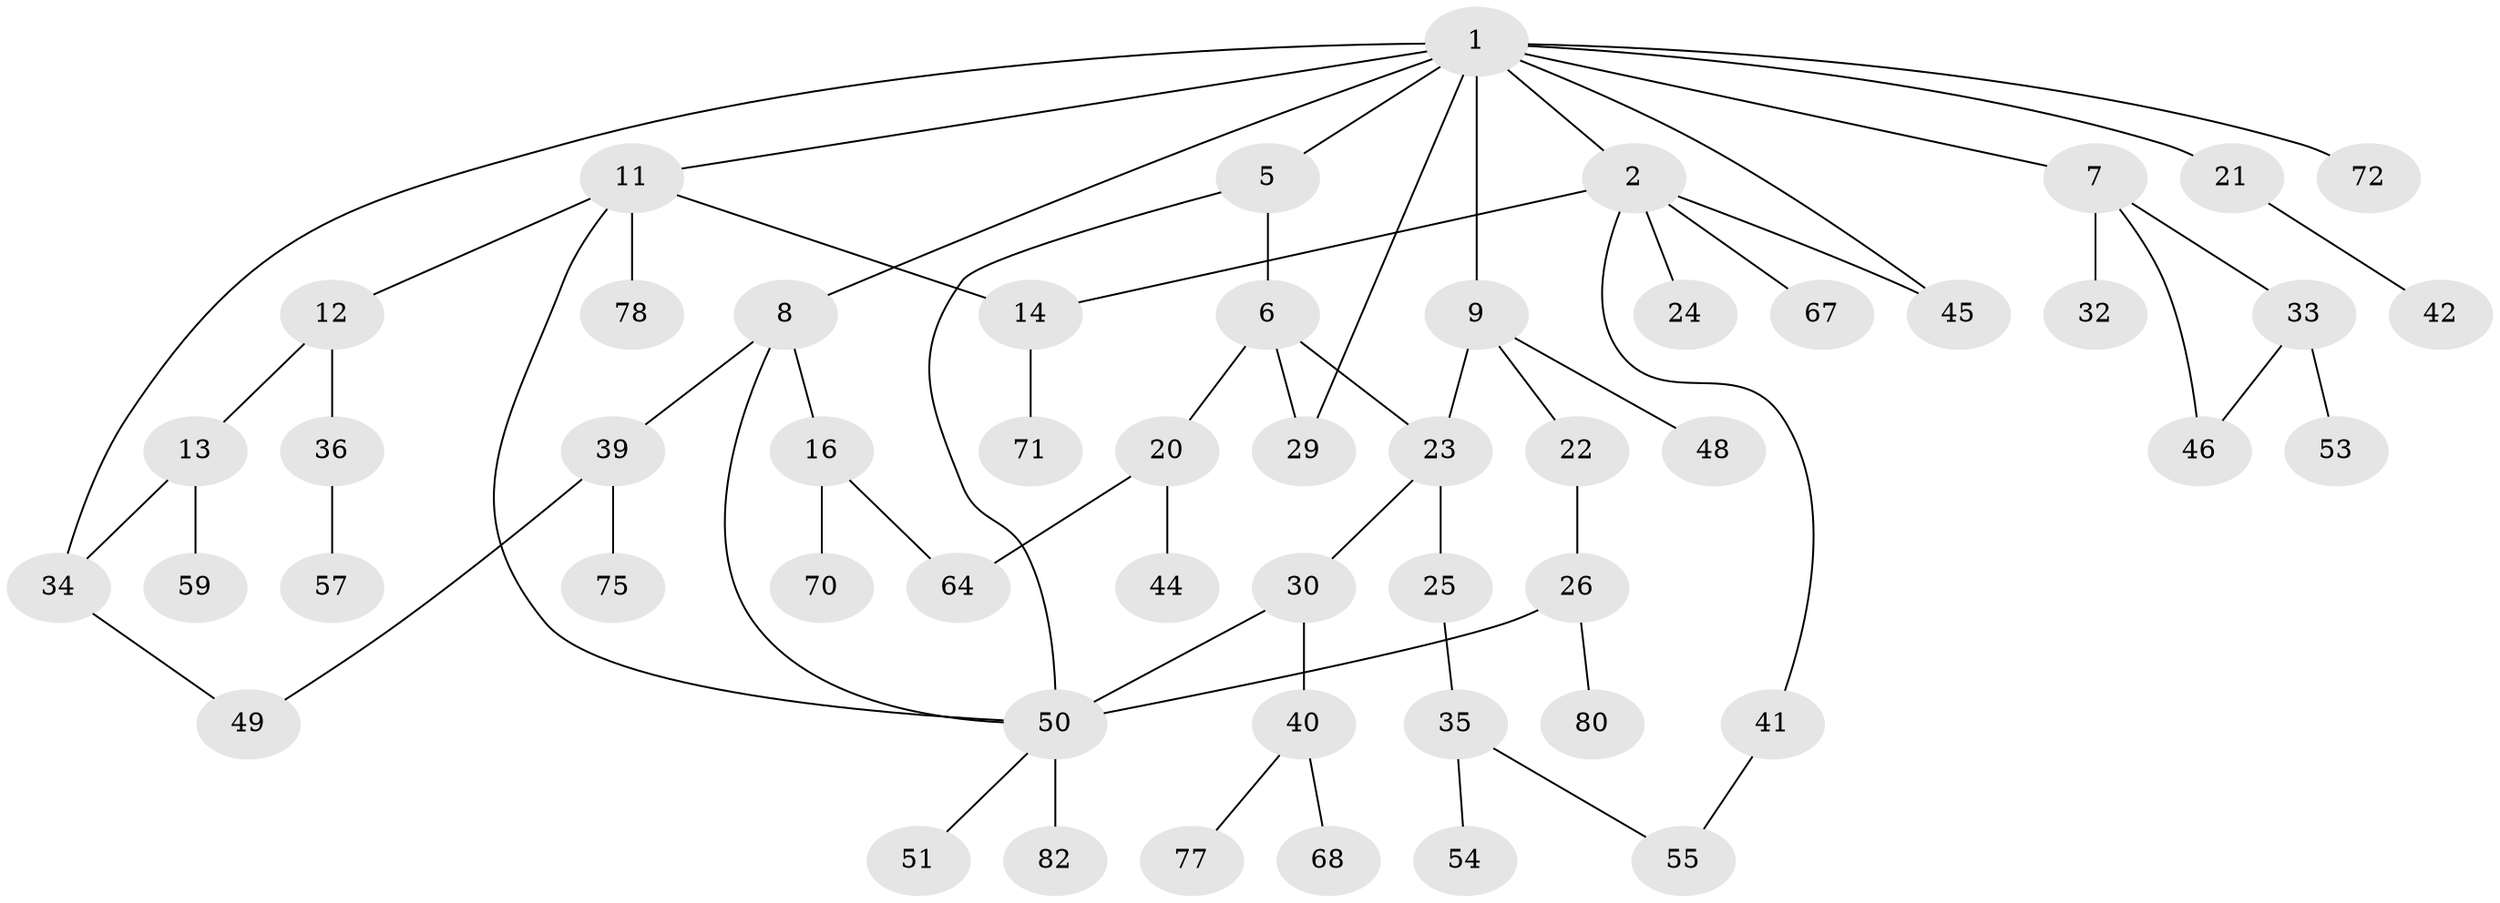 // Generated by graph-tools (version 1.1) at 2025/51/02/27/25 19:51:37]
// undirected, 53 vertices, 65 edges
graph export_dot {
graph [start="1"]
  node [color=gray90,style=filled];
  1 [super="+4"];
  2 [super="+3"];
  5 [super="+73"];
  6 [super="+15"];
  7 [super="+10"];
  8 [super="+17"];
  9;
  11 [super="+61"];
  12 [super="+18"];
  13;
  14 [super="+19"];
  16 [super="+31"];
  20 [super="+27"];
  21 [super="+38"];
  22 [super="+43"];
  23 [super="+28"];
  24;
  25 [super="+56"];
  26 [super="+52"];
  29 [super="+69"];
  30 [super="+58"];
  32;
  33 [super="+79"];
  34 [super="+37"];
  35 [super="+63"];
  36;
  39 [super="+60"];
  40 [super="+47"];
  41 [super="+65"];
  42 [super="+66"];
  44;
  45;
  46 [super="+62"];
  48;
  49;
  50 [super="+81"];
  51 [super="+74"];
  53;
  54;
  55;
  57;
  59;
  64;
  67;
  68;
  70;
  71;
  72;
  75 [super="+76"];
  77;
  78;
  80;
  82;
  1 -- 2;
  1 -- 8;
  1 -- 9;
  1 -- 21;
  1 -- 34;
  1 -- 72;
  1 -- 45;
  1 -- 5;
  1 -- 7;
  1 -- 11;
  1 -- 29;
  2 -- 14;
  2 -- 45;
  2 -- 67;
  2 -- 24;
  2 -- 41;
  5 -- 6;
  5 -- 50;
  6 -- 23;
  6 -- 20;
  6 -- 29;
  7 -- 32;
  7 -- 33;
  7 -- 46;
  8 -- 16;
  8 -- 39;
  8 -- 50;
  9 -- 22;
  9 -- 48;
  9 -- 23;
  11 -- 12;
  11 -- 78;
  11 -- 50;
  11 -- 14;
  12 -- 13;
  12 -- 36;
  13 -- 59;
  13 -- 34;
  14 -- 71;
  16 -- 64;
  16 -- 70;
  20 -- 44;
  20 -- 64;
  21 -- 42;
  22 -- 26 [weight=2];
  23 -- 25;
  23 -- 30;
  25 -- 35;
  26 -- 50;
  26 -- 80;
  30 -- 40;
  30 -- 50;
  33 -- 53;
  33 -- 46;
  34 -- 49;
  35 -- 54;
  35 -- 55;
  36 -- 57;
  39 -- 49;
  39 -- 75;
  40 -- 68;
  40 -- 77;
  41 -- 55;
  50 -- 51;
  50 -- 82;
}
